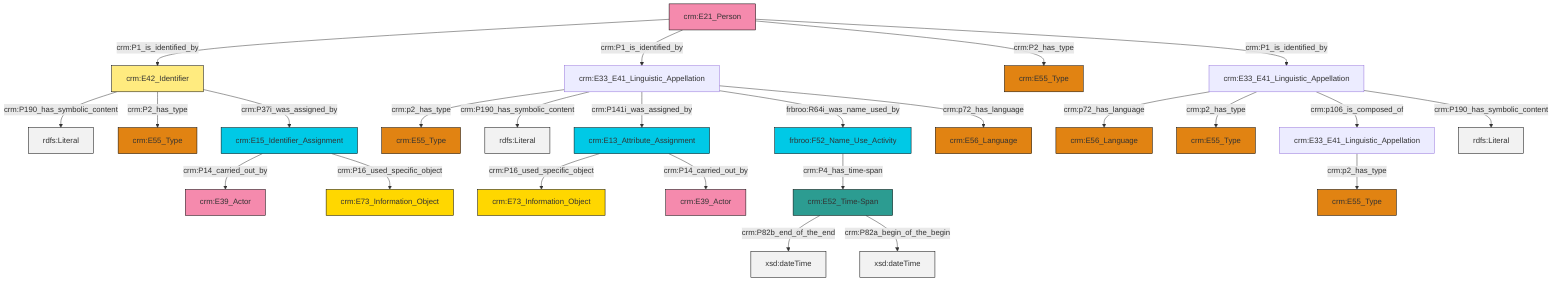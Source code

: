 graph TD
classDef Literal fill:#f2f2f2,stroke:#000000;
classDef CRM_Entity fill:#FFFFFF,stroke:#000000;
classDef Temporal_Entity fill:#00C9E6, stroke:#000000;
classDef Type fill:#E18312, stroke:#000000;
classDef Time-Span fill:#2C9C91, stroke:#000000;
classDef Appellation fill:#FFEB7F, stroke:#000000;
classDef Place fill:#008836, stroke:#000000;
classDef Persistent_Item fill:#B266B2, stroke:#000000;
classDef Conceptual_Object fill:#FFD700, stroke:#000000;
classDef Physical_Thing fill:#D2B48C, stroke:#000000;
classDef Actor fill:#f58aad, stroke:#000000;
classDef PC_Classes fill:#4ce600, stroke:#000000;
classDef Multi fill:#cccccc,stroke:#000000;

0["crm:E42_Identifier"]:::Appellation -->|crm:P190_has_symbolic_content| 1[rdfs:Literal]:::Literal
2["crm:E33_E41_Linguistic_Appellation"]:::Default -->|crm:p2_has_type| 6["crm:E55_Type"]:::Type
4["crm:E33_E41_Linguistic_Appellation"]:::Default -->|crm:p72_has_language| 9["crm:E56_Language"]:::Type
15["crm:E52_Time-Span"]:::Time-Span -->|crm:P82b_end_of_the_end| 17[xsd:dateTime]:::Literal
2["crm:E33_E41_Linguistic_Appellation"]:::Default -->|crm:P190_has_symbolic_content| 18[rdfs:Literal]:::Literal
19["crm:E21_Person"]:::Actor -->|crm:P1_is_identified_by| 0["crm:E42_Identifier"]:::Appellation
19["crm:E21_Person"]:::Actor -->|crm:P1_is_identified_by| 2["crm:E33_E41_Linguistic_Appellation"]:::Default
21["crm:E15_Identifier_Assignment"]:::Temporal_Entity -->|crm:P14_carried_out_by| 10["crm:E39_Actor"]:::Actor
22["crm:E13_Attribute_Assignment"]:::Temporal_Entity -->|crm:P16_used_specific_object| 13["crm:E73_Information_Object"]:::Conceptual_Object
15["crm:E52_Time-Span"]:::Time-Span -->|crm:P82a_begin_of_the_begin| 24[xsd:dateTime]:::Literal
26["frbroo:F52_Name_Use_Activity"]:::Temporal_Entity -->|crm:P4_has_time-span| 15["crm:E52_Time-Span"]:::Time-Span
4["crm:E33_E41_Linguistic_Appellation"]:::Default -->|crm:p2_has_type| 7["crm:E55_Type"]:::Type
4["crm:E33_E41_Linguistic_Appellation"]:::Default -->|crm:p106_is_composed_of| 29["crm:E33_E41_Linguistic_Appellation"]:::Default
2["crm:E33_E41_Linguistic_Appellation"]:::Default -->|crm:P141i_was_assigned_by| 22["crm:E13_Attribute_Assignment"]:::Temporal_Entity
0["crm:E42_Identifier"]:::Appellation -->|crm:P2_has_type| 30["crm:E55_Type"]:::Type
22["crm:E13_Attribute_Assignment"]:::Temporal_Entity -->|crm:P14_carried_out_by| 27["crm:E39_Actor"]:::Actor
2["crm:E33_E41_Linguistic_Appellation"]:::Default -->|frbroo:R64i_was_name_used_by| 26["frbroo:F52_Name_Use_Activity"]:::Temporal_Entity
19["crm:E21_Person"]:::Actor -->|crm:P2_has_type| 31["crm:E55_Type"]:::Type
2["crm:E33_E41_Linguistic_Appellation"]:::Default -->|crm:p72_has_language| 32["crm:E56_Language"]:::Type
0["crm:E42_Identifier"]:::Appellation -->|crm:P37i_was_assigned_by| 21["crm:E15_Identifier_Assignment"]:::Temporal_Entity
21["crm:E15_Identifier_Assignment"]:::Temporal_Entity -->|crm:P16_used_specific_object| 39["crm:E73_Information_Object"]:::Conceptual_Object
29["crm:E33_E41_Linguistic_Appellation"]:::Default -->|crm:p2_has_type| 35["crm:E55_Type"]:::Type
19["crm:E21_Person"]:::Actor -->|crm:P1_is_identified_by| 4["crm:E33_E41_Linguistic_Appellation"]:::Default
4["crm:E33_E41_Linguistic_Appellation"]:::Default -->|crm:P190_has_symbolic_content| 43[rdfs:Literal]:::Literal